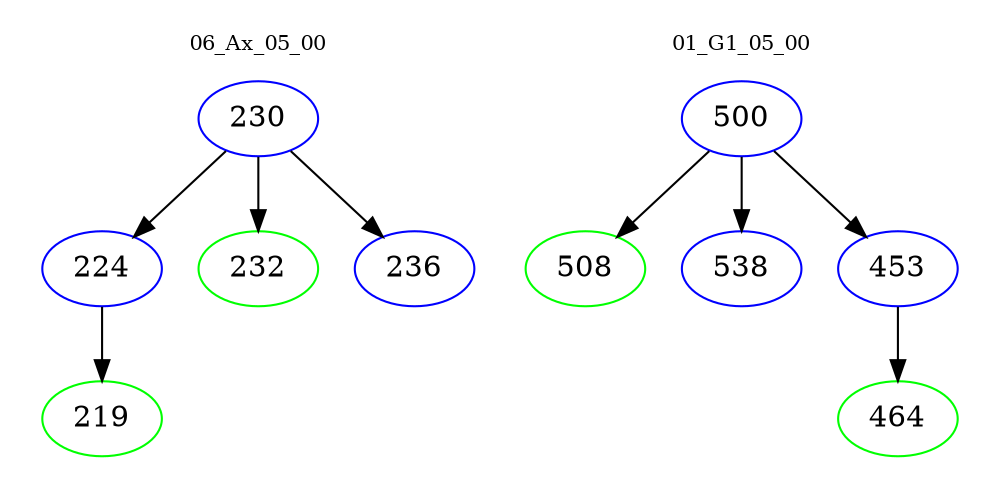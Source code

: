 digraph{
subgraph cluster_0 {
color = white
label = "06_Ax_05_00";
fontsize=10;
T0_230 [label="230", color="blue"]
T0_230 -> T0_224 [color="black"]
T0_224 [label="224", color="blue"]
T0_224 -> T0_219 [color="black"]
T0_219 [label="219", color="green"]
T0_230 -> T0_232 [color="black"]
T0_232 [label="232", color="green"]
T0_230 -> T0_236 [color="black"]
T0_236 [label="236", color="blue"]
}
subgraph cluster_1 {
color = white
label = "01_G1_05_00";
fontsize=10;
T1_500 [label="500", color="blue"]
T1_500 -> T1_508 [color="black"]
T1_508 [label="508", color="green"]
T1_500 -> T1_538 [color="black"]
T1_538 [label="538", color="blue"]
T1_500 -> T1_453 [color="black"]
T1_453 [label="453", color="blue"]
T1_453 -> T1_464 [color="black"]
T1_464 [label="464", color="green"]
}
}
